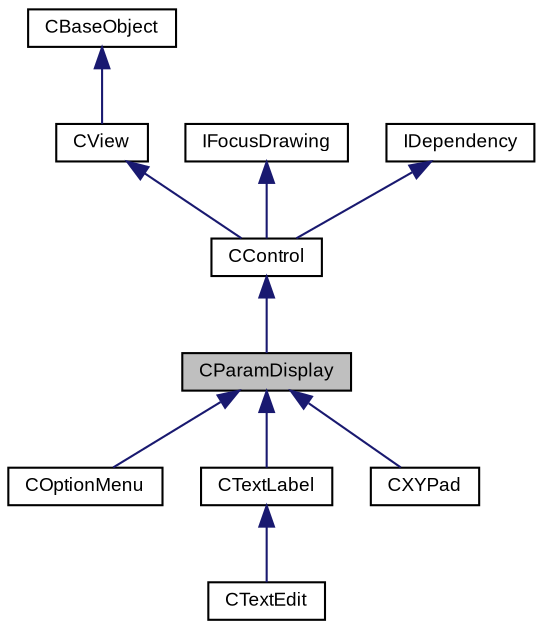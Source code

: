 digraph "CParamDisplay"
{
  bgcolor="transparent";
  edge [fontname="Arial",fontsize="9",labelfontname="Arial",labelfontsize="9"];
  node [fontname="Arial",fontsize="9",shape=record];
  Node1 [label="CParamDisplay",height=0.2,width=0.4,color="black", fillcolor="grey75", style="filled" fontcolor="black"];
  Node2 -> Node1 [dir="back",color="midnightblue",fontsize="9",style="solid",fontname="Arial"];
  Node2 [label="CControl",height=0.2,width=0.4,color="black",URL="$class_v_s_t_g_u_i_1_1_c_control.html",tooltip="base class of all VSTGUI controls "];
  Node3 -> Node2 [dir="back",color="midnightblue",fontsize="9",style="solid",fontname="Arial"];
  Node3 [label="CView",height=0.2,width=0.4,color="black",URL="$class_v_s_t_g_u_i_1_1_c_view.html",tooltip="Base Class of all view objects. "];
  Node4 -> Node3 [dir="back",color="midnightblue",fontsize="9",style="solid",fontname="Arial"];
  Node4 [label="CBaseObject",height=0.2,width=0.4,color="black",URL="$class_v_s_t_g_u_i_1_1_c_base_object.html",tooltip="Base Object with reference counter. "];
  Node5 -> Node2 [dir="back",color="midnightblue",fontsize="9",style="solid",fontname="Arial"];
  Node5 [label="IFocusDrawing",height=0.2,width=0.4,color="black",URL="$class_v_s_t_g_u_i_1_1_i_focus_drawing.html",tooltip="Custom focus drawing interface. "];
  Node6 -> Node2 [dir="back",color="midnightblue",fontsize="9",style="solid",fontname="Arial"];
  Node6 [label="IDependency",height=0.2,width=0.4,color="black",URL="$class_v_s_t_g_u_i_1_1_i_dependency.html",tooltip="simple dependency between objects. "];
  Node1 -> Node7 [dir="back",color="midnightblue",fontsize="9",style="solid",fontname="Arial"];
  Node7 [label="COptionMenu",height=0.2,width=0.4,color="black",URL="$class_v_s_t_g_u_i_1_1_c_option_menu.html",tooltip="a popup menu control "];
  Node1 -> Node8 [dir="back",color="midnightblue",fontsize="9",style="solid",fontname="Arial"];
  Node8 [label="CTextLabel",height=0.2,width=0.4,color="black",URL="$class_v_s_t_g_u_i_1_1_c_text_label.html",tooltip="a text label "];
  Node8 -> Node9 [dir="back",color="midnightblue",fontsize="9",style="solid",fontname="Arial"];
  Node9 [label="CTextEdit",height=0.2,width=0.4,color="black",URL="$class_v_s_t_g_u_i_1_1_c_text_edit.html",tooltip="a text edit control "];
  Node1 -> Node10 [dir="back",color="midnightblue",fontsize="9",style="solid",fontname="Arial"];
  Node10 [label="CXYPad",height=0.2,width=0.4,color="black",URL="$class_v_s_t_g_u_i_1_1_c_x_y_pad.html"];
}

